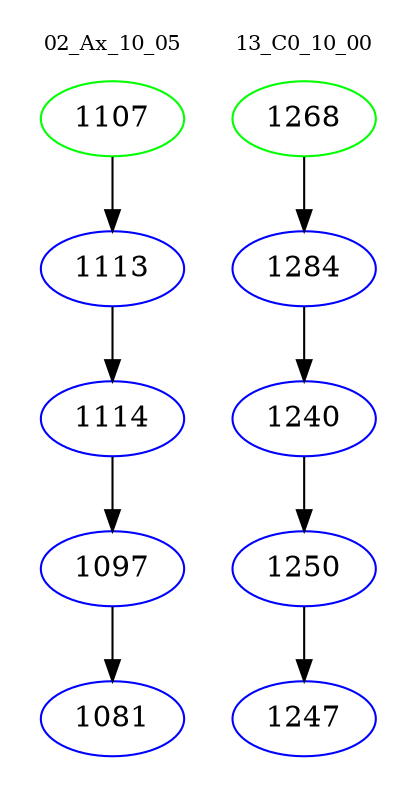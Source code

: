 digraph{
subgraph cluster_0 {
color = white
label = "02_Ax_10_05";
fontsize=10;
T0_1107 [label="1107", color="green"]
T0_1107 -> T0_1113 [color="black"]
T0_1113 [label="1113", color="blue"]
T0_1113 -> T0_1114 [color="black"]
T0_1114 [label="1114", color="blue"]
T0_1114 -> T0_1097 [color="black"]
T0_1097 [label="1097", color="blue"]
T0_1097 -> T0_1081 [color="black"]
T0_1081 [label="1081", color="blue"]
}
subgraph cluster_1 {
color = white
label = "13_C0_10_00";
fontsize=10;
T1_1268 [label="1268", color="green"]
T1_1268 -> T1_1284 [color="black"]
T1_1284 [label="1284", color="blue"]
T1_1284 -> T1_1240 [color="black"]
T1_1240 [label="1240", color="blue"]
T1_1240 -> T1_1250 [color="black"]
T1_1250 [label="1250", color="blue"]
T1_1250 -> T1_1247 [color="black"]
T1_1247 [label="1247", color="blue"]
}
}
